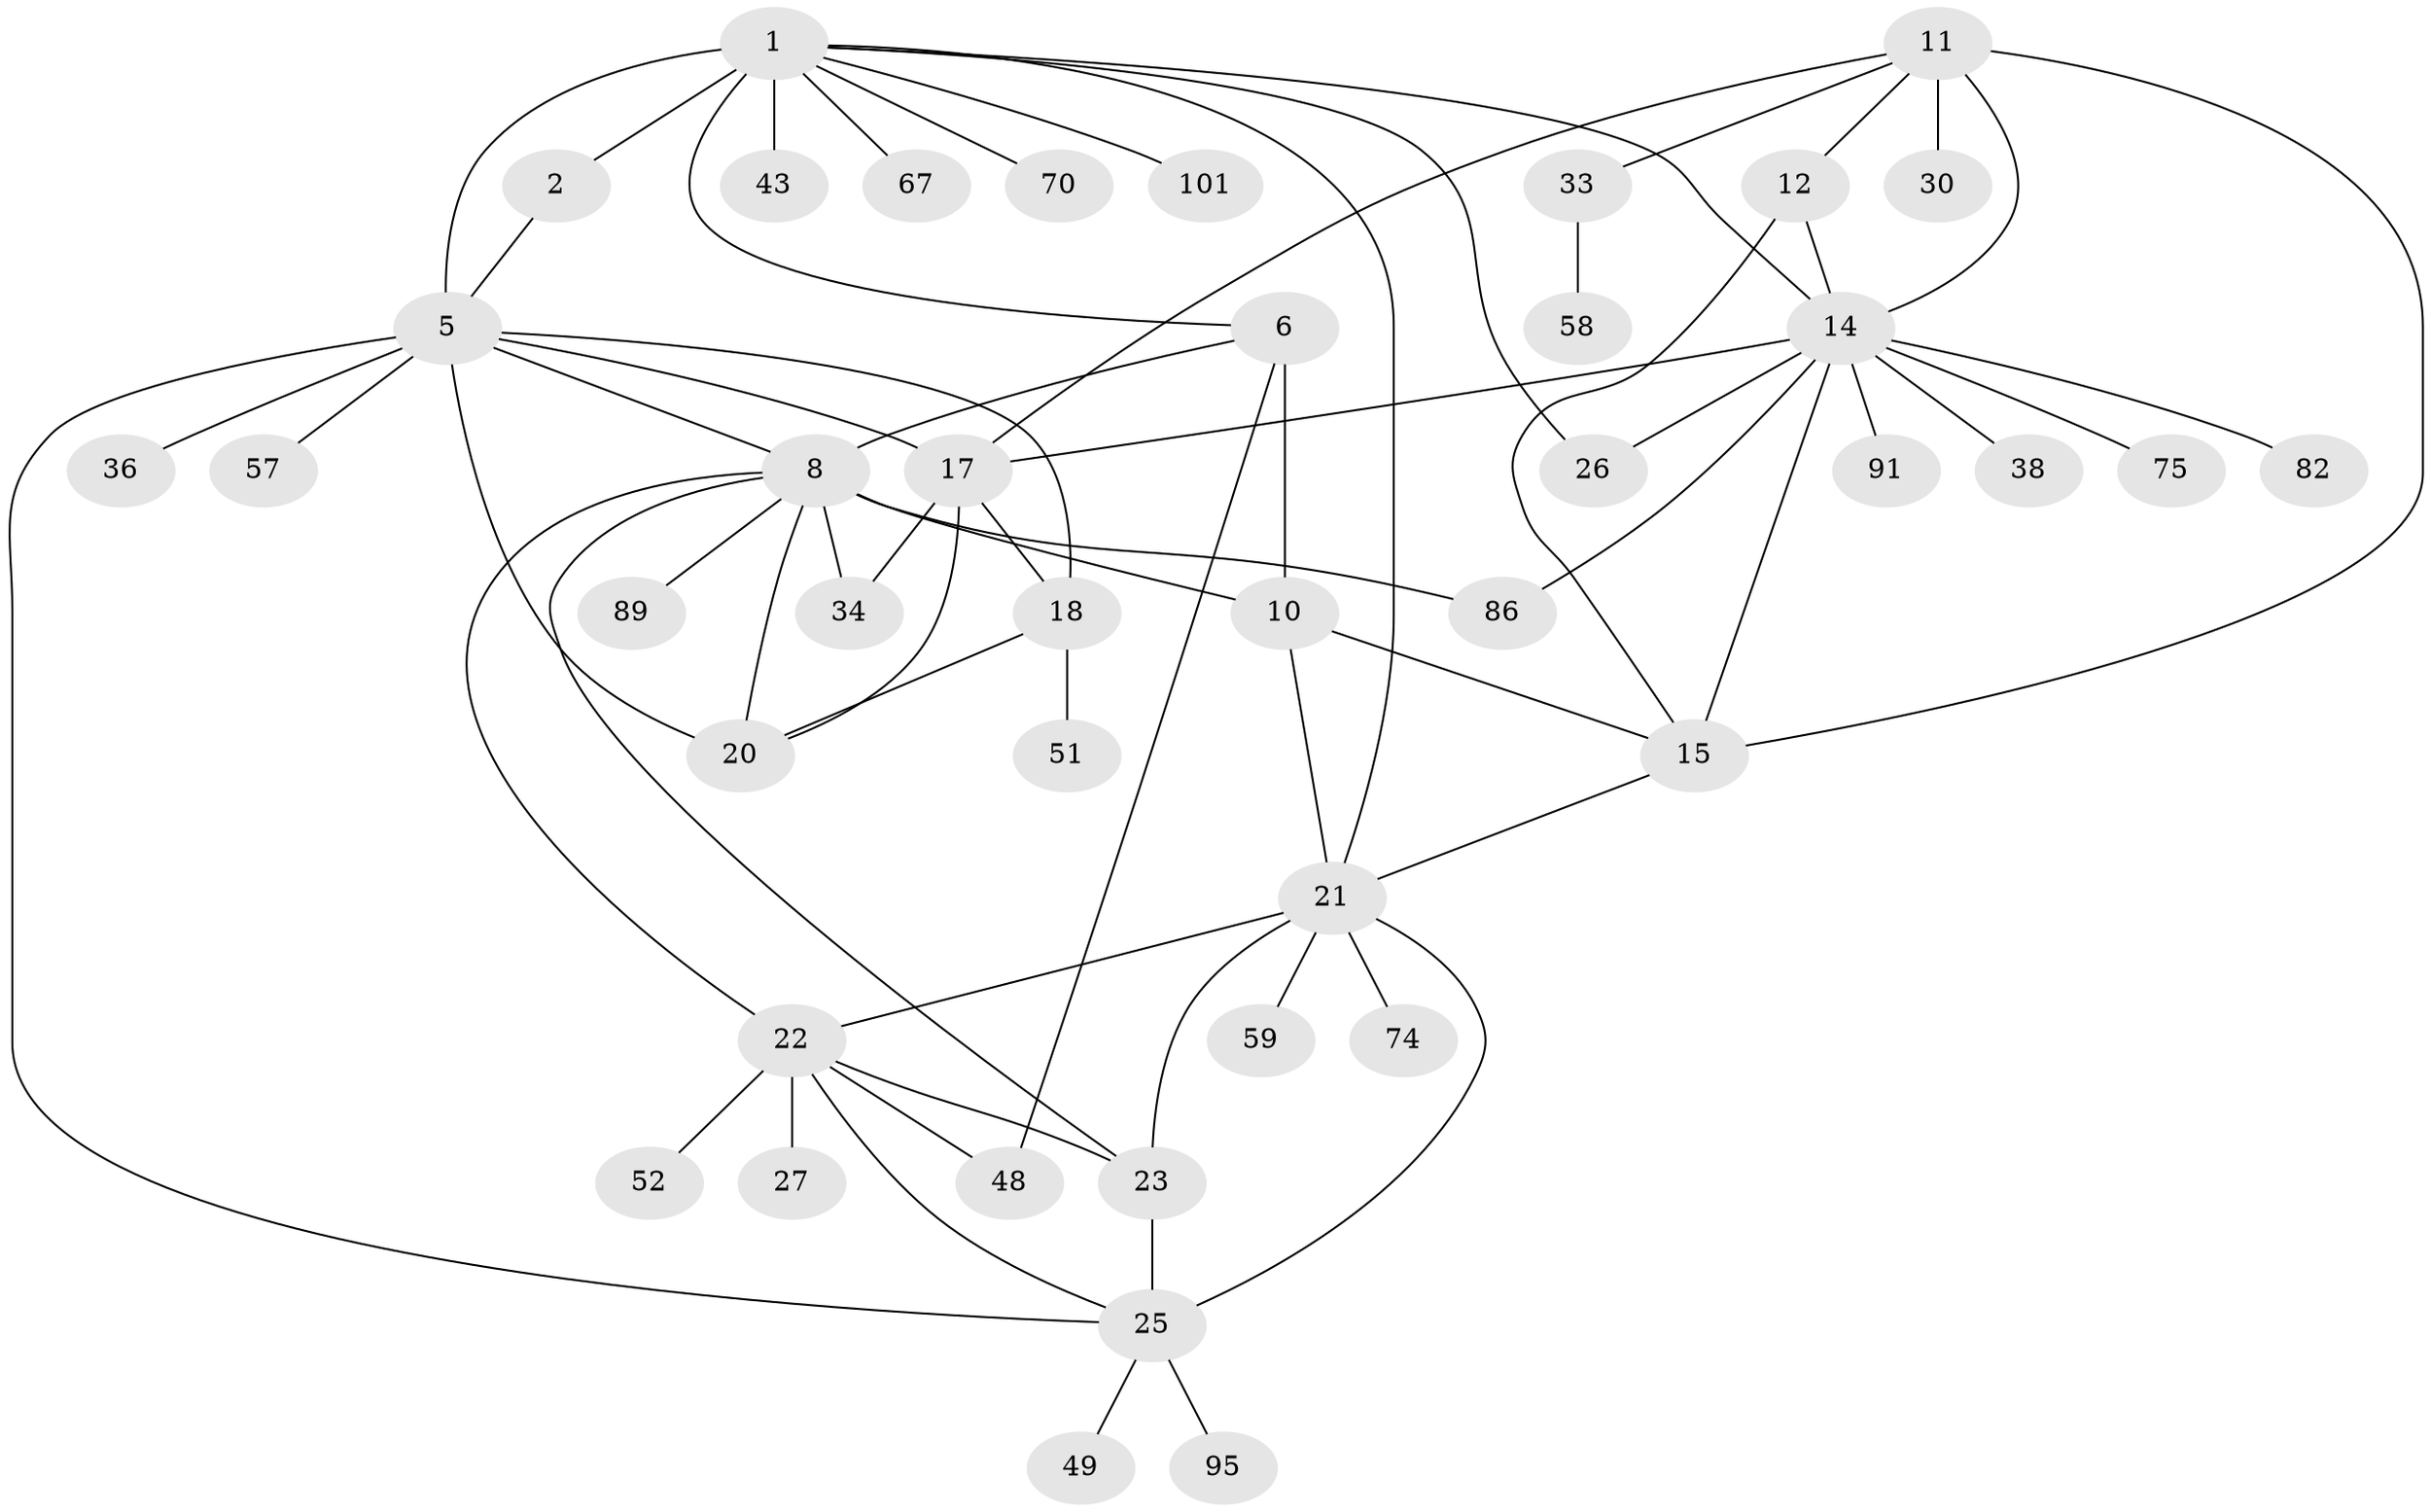 // original degree distribution, {8: 0.047619047619047616, 4: 0.047619047619047616, 11: 0.02857142857142857, 5: 0.01904761904761905, 9: 0.009523809523809525, 7: 0.06666666666666667, 6: 0.0380952380952381, 13: 0.009523809523809525, 2: 0.2, 1: 0.5238095238095238, 3: 0.009523809523809525}
// Generated by graph-tools (version 1.1) at 2025/19/03/04/25 18:19:46]
// undirected, 42 vertices, 66 edges
graph export_dot {
graph [start="1"]
  node [color=gray90,style=filled];
  1 [super="+37+3+4+84+83"];
  2;
  5 [super="+16"];
  6 [super="+9+7"];
  8;
  10 [super="+93"];
  11 [super="+28+76+13"];
  12;
  14 [super="+46"];
  15 [super="+79+66"];
  17 [super="+64"];
  18 [super="+42+71"];
  20 [super="+56+87"];
  21 [super="+40+24"];
  22 [super="+29+54"];
  23 [super="+32"];
  25;
  26;
  27;
  30 [super="+94"];
  33;
  34;
  36 [super="+72"];
  38;
  43;
  48;
  49;
  51;
  52;
  57;
  58 [super="+100+102"];
  59;
  67;
  70;
  74;
  75;
  82;
  86;
  89 [super="+97"];
  91 [super="+96"];
  95;
  101;
  1 -- 2 [weight=3];
  1 -- 5 [weight=3];
  1 -- 21 [weight=2];
  1 -- 67;
  1 -- 70;
  1 -- 101;
  1 -- 43;
  1 -- 26;
  1 -- 6;
  1 -- 14;
  2 -- 5;
  5 -- 36;
  5 -- 8;
  5 -- 17 [weight=2];
  5 -- 18 [weight=2];
  5 -- 20 [weight=2];
  5 -- 25;
  5 -- 57;
  6 -- 8 [weight=3];
  6 -- 10 [weight=3];
  6 -- 48;
  8 -- 10;
  8 -- 23;
  8 -- 34;
  8 -- 86;
  8 -- 89;
  8 -- 20;
  8 -- 22;
  10 -- 15;
  10 -- 21;
  11 -- 12 [weight=2];
  11 -- 14 [weight=2];
  11 -- 15 [weight=2];
  11 -- 33;
  11 -- 30;
  11 -- 17;
  12 -- 14;
  12 -- 15;
  14 -- 15;
  14 -- 17;
  14 -- 26;
  14 -- 38;
  14 -- 75;
  14 -- 82;
  14 -- 86;
  14 -- 91;
  15 -- 21;
  17 -- 18;
  17 -- 20;
  17 -- 34;
  18 -- 20;
  18 -- 51;
  21 -- 22 [weight=2];
  21 -- 23 [weight=2];
  21 -- 25 [weight=2];
  21 -- 74;
  21 -- 59;
  22 -- 23;
  22 -- 25;
  22 -- 27;
  22 -- 48;
  22 -- 52;
  23 -- 25;
  25 -- 49;
  25 -- 95;
  33 -- 58;
}
